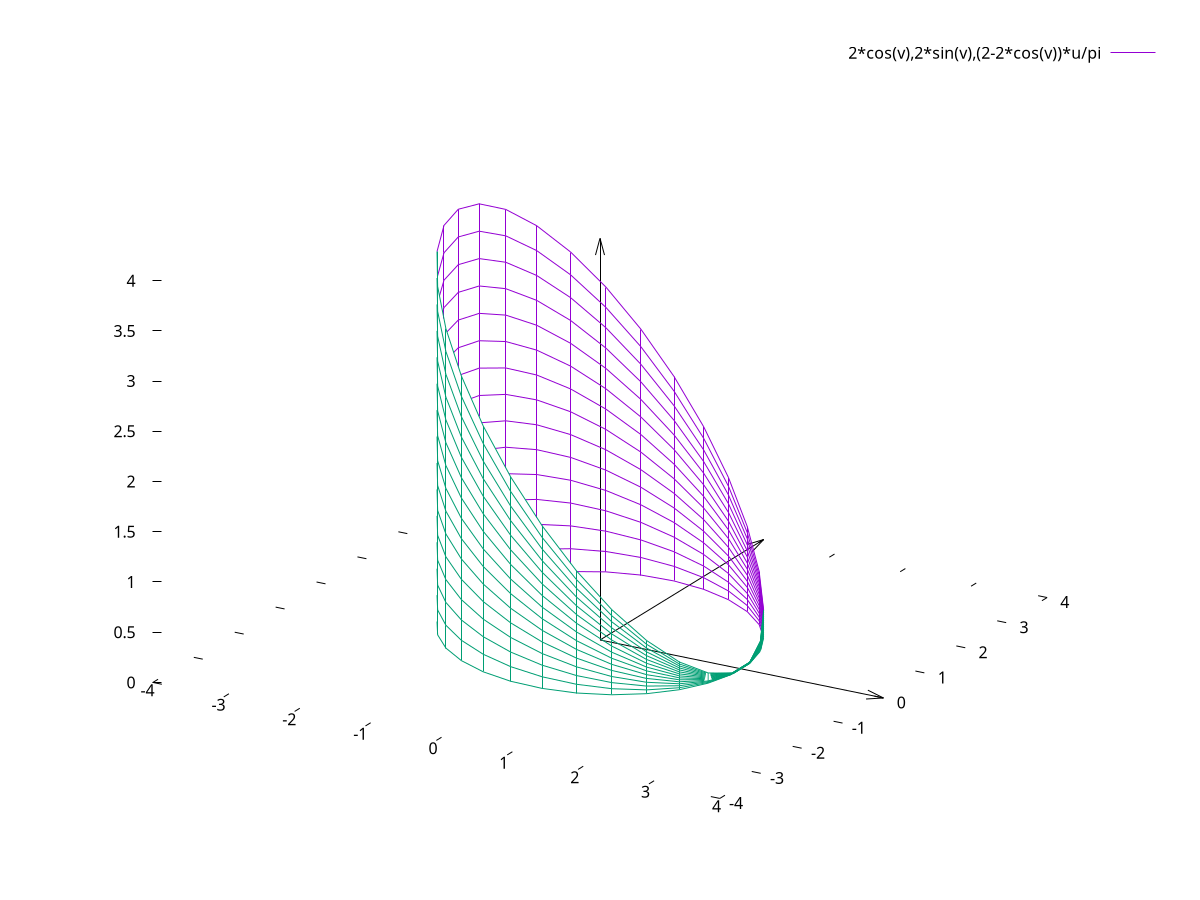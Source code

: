 #!/usr/bin/env gnuplot -pdc

set xrange [-4:4]
set yrange [-4:4]
set zrange [0:4]

set parametric

set urange [-pi:pi]
set vrange [-pi:pi]

set ticslevel 0
unset border

set arrow 1 from 0,0,0 to 4,0,0
set arrow 2 from 0,0,0 to 0,4,0
set arrow 3 from 0,0,0 to 0,0,4

set hidden3d
set isosample 30

#splot u,v,2-u
#replot 2*cos(v),2*sin(v),u*4/pi
splot 2*cos(v),2*sin(v),(2-2*cos(v))*u/pi
replot 2*cos(v)*u/pi,2*sin(v)*u/pi,2-2*cos(v)*u/pi

pause -1
